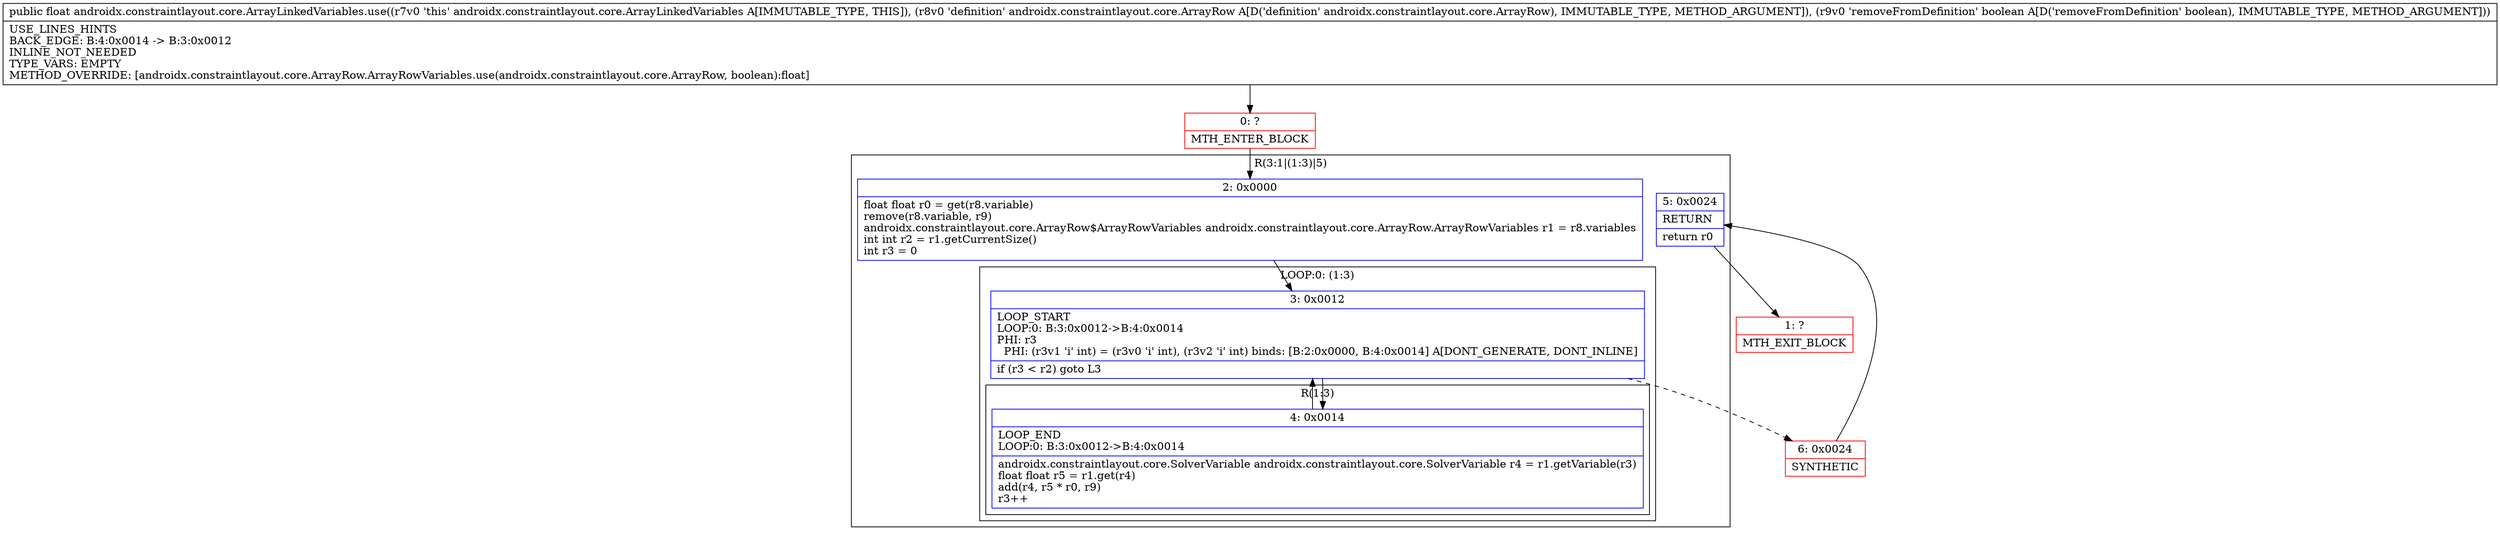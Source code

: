 digraph "CFG forandroidx.constraintlayout.core.ArrayLinkedVariables.use(Landroidx\/constraintlayout\/core\/ArrayRow;Z)F" {
subgraph cluster_Region_1777494029 {
label = "R(3:1|(1:3)|5)";
node [shape=record,color=blue];
Node_2 [shape=record,label="{2\:\ 0x0000|float float r0 = get(r8.variable)\lremove(r8.variable, r9)\landroidx.constraintlayout.core.ArrayRow$ArrayRowVariables androidx.constraintlayout.core.ArrayRow.ArrayRowVariables r1 = r8.variables\lint int r2 = r1.getCurrentSize()\lint r3 = 0\l}"];
subgraph cluster_LoopRegion_769001066 {
label = "LOOP:0: (1:3)";
node [shape=record,color=blue];
Node_3 [shape=record,label="{3\:\ 0x0012|LOOP_START\lLOOP:0: B:3:0x0012\-\>B:4:0x0014\lPHI: r3 \l  PHI: (r3v1 'i' int) = (r3v0 'i' int), (r3v2 'i' int) binds: [B:2:0x0000, B:4:0x0014] A[DONT_GENERATE, DONT_INLINE]\l|if (r3 \< r2) goto L3\l}"];
subgraph cluster_Region_1321685042 {
label = "R(1:3)";
node [shape=record,color=blue];
Node_4 [shape=record,label="{4\:\ 0x0014|LOOP_END\lLOOP:0: B:3:0x0012\-\>B:4:0x0014\l|androidx.constraintlayout.core.SolverVariable androidx.constraintlayout.core.SolverVariable r4 = r1.getVariable(r3)\lfloat float r5 = r1.get(r4)\ladd(r4, r5 * r0, r9)\lr3++\l}"];
}
}
Node_5 [shape=record,label="{5\:\ 0x0024|RETURN\l|return r0\l}"];
}
Node_0 [shape=record,color=red,label="{0\:\ ?|MTH_ENTER_BLOCK\l}"];
Node_6 [shape=record,color=red,label="{6\:\ 0x0024|SYNTHETIC\l}"];
Node_1 [shape=record,color=red,label="{1\:\ ?|MTH_EXIT_BLOCK\l}"];
MethodNode[shape=record,label="{public float androidx.constraintlayout.core.ArrayLinkedVariables.use((r7v0 'this' androidx.constraintlayout.core.ArrayLinkedVariables A[IMMUTABLE_TYPE, THIS]), (r8v0 'definition' androidx.constraintlayout.core.ArrayRow A[D('definition' androidx.constraintlayout.core.ArrayRow), IMMUTABLE_TYPE, METHOD_ARGUMENT]), (r9v0 'removeFromDefinition' boolean A[D('removeFromDefinition' boolean), IMMUTABLE_TYPE, METHOD_ARGUMENT]))  | USE_LINES_HINTS\lBACK_EDGE: B:4:0x0014 \-\> B:3:0x0012\lINLINE_NOT_NEEDED\lTYPE_VARS: EMPTY\lMETHOD_OVERRIDE: [androidx.constraintlayout.core.ArrayRow.ArrayRowVariables.use(androidx.constraintlayout.core.ArrayRow, boolean):float]\l}"];
MethodNode -> Node_0;Node_2 -> Node_3;
Node_3 -> Node_4;
Node_3 -> Node_6[style=dashed];
Node_4 -> Node_3;
Node_5 -> Node_1;
Node_0 -> Node_2;
Node_6 -> Node_5;
}

